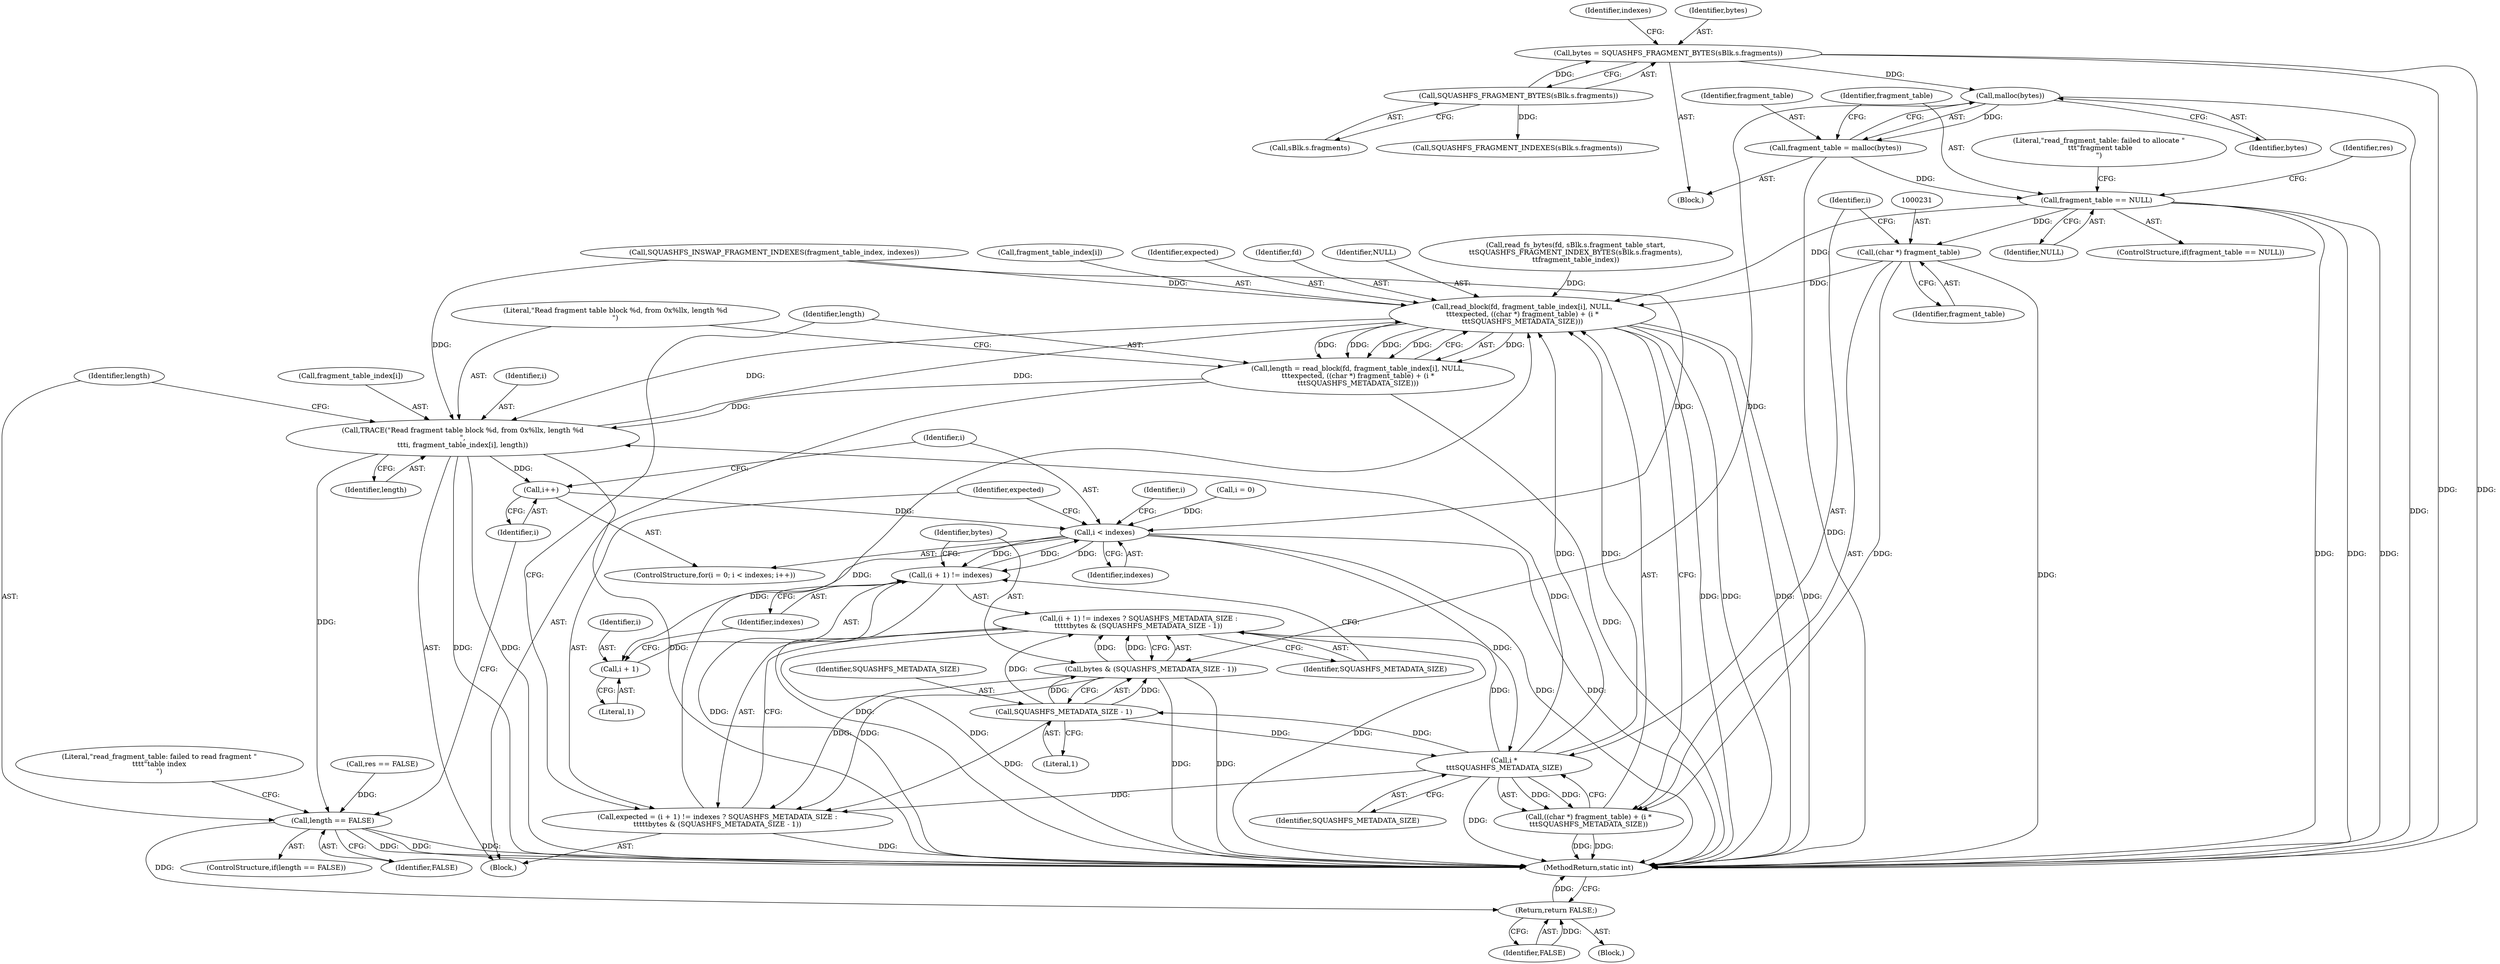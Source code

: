 digraph "1_squashfs-tools_f95864afe8833fe3ad782d714b41378e860977b1_2@API" {
"1000158" [label="(Call,malloc(bytes))"];
"1000106" [label="(Call,bytes = SQUASHFS_FRAGMENT_BYTES(sBlk.s.fragments))"];
"1000108" [label="(Call,SQUASHFS_FRAGMENT_BYTES(sBlk.s.fragments))"];
"1000156" [label="(Call,fragment_table = malloc(bytes))"];
"1000161" [label="(Call,fragment_table == NULL)"];
"1000222" [label="(Call,read_block(fd, fragment_table_index[i], NULL,\n\t\t\texpected, ((char *) fragment_table) + (i *\n\t\t\tSQUASHFS_METADATA_SIZE)))"];
"1000220" [label="(Call,length = read_block(fd, fragment_table_index[i], NULL,\n\t\t\texpected, ((char *) fragment_table) + (i *\n\t\t\tSQUASHFS_METADATA_SIZE)))"];
"1000236" [label="(Call,TRACE(\"Read fragment table block %d, from 0x%llx, length %d\n\",\n\t\t\ti, fragment_table_index[i], length))"];
"1000201" [label="(Call,i++)"];
"1000198" [label="(Call,i < indexes)"];
"1000208" [label="(Call,(i + 1) != indexes)"];
"1000209" [label="(Call,i + 1)"];
"1000233" [label="(Call,i *\n\t\t\tSQUASHFS_METADATA_SIZE)"];
"1000205" [label="(Call,expected = (i + 1) != indexes ? SQUASHFS_METADATA_SIZE :\n\t\t\t\t\tbytes & (SQUASHFS_METADATA_SIZE - 1))"];
"1000207" [label="(Call,(i + 1) != indexes ? SQUASHFS_METADATA_SIZE :\n\t\t\t\t\tbytes & (SQUASHFS_METADATA_SIZE - 1))"];
"1000216" [label="(Call,SQUASHFS_METADATA_SIZE - 1)"];
"1000214" [label="(Call,bytes & (SQUASHFS_METADATA_SIZE - 1))"];
"1000229" [label="(Call,((char *) fragment_table) + (i *\n\t\t\tSQUASHFS_METADATA_SIZE))"];
"1000244" [label="(Call,length == FALSE)"];
"1000250" [label="(Return,return FALSE;)"];
"1000230" [label="(Call,(char *) fragment_table)"];
"1000108" [label="(Call,SQUASHFS_FRAGMENT_BYTES(sBlk.s.fragments))"];
"1000116" [label="(Identifier,indexes)"];
"1000224" [label="(Call,fragment_table_index[i])"];
"1000242" [label="(Identifier,length)"];
"1000201" [label="(Call,i++)"];
"1000230" [label="(Call,(char *) fragment_table)"];
"1000200" [label="(Identifier,indexes)"];
"1000208" [label="(Call,(i + 1) != indexes)"];
"1000210" [label="(Identifier,i)"];
"1000249" [label="(Literal,\"read_fragment_table: failed to read fragment \"\n\t\t\t\t\"table index\n\")"];
"1000251" [label="(Identifier,FALSE)"];
"1000237" [label="(Literal,\"Read fragment table block %d, from 0x%llx, length %d\n\")"];
"1000163" [label="(Identifier,NULL)"];
"1000107" [label="(Identifier,bytes)"];
"1000228" [label="(Identifier,expected)"];
"1000218" [label="(Literal,1)"];
"1000102" [label="(Block,)"];
"1000222" [label="(Call,read_block(fd, fragment_table_index[i], NULL,\n\t\t\texpected, ((char *) fragment_table) + (i *\n\t\t\tSQUASHFS_METADATA_SIZE)))"];
"1000223" [label="(Identifier,fd)"];
"1000191" [label="(Call,SQUASHFS_INSWAP_FRAGMENT_INDEXES(fragment_table_index, indexes))"];
"1000244" [label="(Call,length == FALSE)"];
"1000159" [label="(Identifier,bytes)"];
"1000213" [label="(Identifier,SQUASHFS_METADATA_SIZE)"];
"1000232" [label="(Identifier,fragment_table)"];
"1000233" [label="(Call,i *\n\t\t\tSQUASHFS_METADATA_SIZE)"];
"1000227" [label="(Identifier,NULL)"];
"1000183" [label="(Call,res == FALSE)"];
"1000206" [label="(Identifier,expected)"];
"1000207" [label="(Call,(i + 1) != indexes ? SQUASHFS_METADATA_SIZE :\n\t\t\t\t\tbytes & (SQUASHFS_METADATA_SIZE - 1))"];
"1000106" [label="(Call,bytes = SQUASHFS_FRAGMENT_BYTES(sBlk.s.fragments))"];
"1000216" [label="(Call,SQUASHFS_METADATA_SIZE - 1)"];
"1000205" [label="(Call,expected = (i + 1) != indexes ? SQUASHFS_METADATA_SIZE :\n\t\t\t\t\tbytes & (SQUASHFS_METADATA_SIZE - 1))"];
"1000199" [label="(Identifier,i)"];
"1000202" [label="(Identifier,i)"];
"1000214" [label="(Call,bytes & (SQUASHFS_METADATA_SIZE - 1))"];
"1000158" [label="(Call,malloc(bytes))"];
"1000156" [label="(Call,fragment_table = malloc(bytes))"];
"1000162" [label="(Identifier,fragment_table)"];
"1000235" [label="(Identifier,SQUASHFS_METADATA_SIZE)"];
"1000165" [label="(Literal,\"read_fragment_table: failed to allocate \"\n \t\t\t\"fragment table\n\")"];
"1000229" [label="(Call,((char *) fragment_table) + (i *\n\t\t\tSQUASHFS_METADATA_SIZE))"];
"1000117" [label="(Call,SQUASHFS_FRAGMENT_INDEXES(sBlk.s.fragments))"];
"1000203" [label="(Block,)"];
"1000221" [label="(Identifier,length)"];
"1000209" [label="(Call,i + 1)"];
"1000243" [label="(ControlStructure,if(length == FALSE))"];
"1000109" [label="(Call,sBlk.s.fragments)"];
"1000167" [label="(Identifier,res)"];
"1000254" [label="(Identifier,i)"];
"1000278" [label="(MethodReturn,static int)"];
"1000215" [label="(Identifier,bytes)"];
"1000211" [label="(Literal,1)"];
"1000220" [label="(Call,length = read_block(fd, fragment_table_index[i], NULL,\n\t\t\texpected, ((char *) fragment_table) + (i *\n\t\t\tSQUASHFS_METADATA_SIZE)))"];
"1000238" [label="(Identifier,i)"];
"1000245" [label="(Identifier,length)"];
"1000246" [label="(Identifier,FALSE)"];
"1000212" [label="(Identifier,indexes)"];
"1000247" [label="(Block,)"];
"1000234" [label="(Identifier,i)"];
"1000168" [label="(Call,read_fs_bytes(fd, sBlk.s.fragment_table_start,\n\t\tSQUASHFS_FRAGMENT_INDEX_BYTES(sBlk.s.fragments),\n\t\tfragment_table_index))"];
"1000236" [label="(Call,TRACE(\"Read fragment table block %d, from 0x%llx, length %d\n\",\n\t\t\ti, fragment_table_index[i], length))"];
"1000157" [label="(Identifier,fragment_table)"];
"1000195" [label="(Call,i = 0)"];
"1000194" [label="(ControlStructure,for(i = 0; i < indexes; i++))"];
"1000198" [label="(Call,i < indexes)"];
"1000217" [label="(Identifier,SQUASHFS_METADATA_SIZE)"];
"1000239" [label="(Call,fragment_table_index[i])"];
"1000161" [label="(Call,fragment_table == NULL)"];
"1000250" [label="(Return,return FALSE;)"];
"1000160" [label="(ControlStructure,if(fragment_table == NULL))"];
"1000158" -> "1000156"  [label="AST: "];
"1000158" -> "1000159"  [label="CFG: "];
"1000159" -> "1000158"  [label="AST: "];
"1000156" -> "1000158"  [label="CFG: "];
"1000158" -> "1000278"  [label="DDG: "];
"1000158" -> "1000156"  [label="DDG: "];
"1000106" -> "1000158"  [label="DDG: "];
"1000158" -> "1000214"  [label="DDG: "];
"1000106" -> "1000102"  [label="AST: "];
"1000106" -> "1000108"  [label="CFG: "];
"1000107" -> "1000106"  [label="AST: "];
"1000108" -> "1000106"  [label="AST: "];
"1000116" -> "1000106"  [label="CFG: "];
"1000106" -> "1000278"  [label="DDG: "];
"1000106" -> "1000278"  [label="DDG: "];
"1000108" -> "1000106"  [label="DDG: "];
"1000108" -> "1000109"  [label="CFG: "];
"1000109" -> "1000108"  [label="AST: "];
"1000108" -> "1000117"  [label="DDG: "];
"1000156" -> "1000102"  [label="AST: "];
"1000157" -> "1000156"  [label="AST: "];
"1000162" -> "1000156"  [label="CFG: "];
"1000156" -> "1000278"  [label="DDG: "];
"1000156" -> "1000161"  [label="DDG: "];
"1000161" -> "1000160"  [label="AST: "];
"1000161" -> "1000163"  [label="CFG: "];
"1000162" -> "1000161"  [label="AST: "];
"1000163" -> "1000161"  [label="AST: "];
"1000165" -> "1000161"  [label="CFG: "];
"1000167" -> "1000161"  [label="CFG: "];
"1000161" -> "1000278"  [label="DDG: "];
"1000161" -> "1000278"  [label="DDG: "];
"1000161" -> "1000278"  [label="DDG: "];
"1000161" -> "1000222"  [label="DDG: "];
"1000161" -> "1000230"  [label="DDG: "];
"1000222" -> "1000220"  [label="AST: "];
"1000222" -> "1000229"  [label="CFG: "];
"1000223" -> "1000222"  [label="AST: "];
"1000224" -> "1000222"  [label="AST: "];
"1000227" -> "1000222"  [label="AST: "];
"1000228" -> "1000222"  [label="AST: "];
"1000229" -> "1000222"  [label="AST: "];
"1000220" -> "1000222"  [label="CFG: "];
"1000222" -> "1000278"  [label="DDG: "];
"1000222" -> "1000278"  [label="DDG: "];
"1000222" -> "1000278"  [label="DDG: "];
"1000222" -> "1000278"  [label="DDG: "];
"1000222" -> "1000220"  [label="DDG: "];
"1000222" -> "1000220"  [label="DDG: "];
"1000222" -> "1000220"  [label="DDG: "];
"1000222" -> "1000220"  [label="DDG: "];
"1000222" -> "1000220"  [label="DDG: "];
"1000168" -> "1000222"  [label="DDG: "];
"1000236" -> "1000222"  [label="DDG: "];
"1000191" -> "1000222"  [label="DDG: "];
"1000205" -> "1000222"  [label="DDG: "];
"1000230" -> "1000222"  [label="DDG: "];
"1000233" -> "1000222"  [label="DDG: "];
"1000233" -> "1000222"  [label="DDG: "];
"1000222" -> "1000236"  [label="DDG: "];
"1000220" -> "1000203"  [label="AST: "];
"1000221" -> "1000220"  [label="AST: "];
"1000237" -> "1000220"  [label="CFG: "];
"1000220" -> "1000278"  [label="DDG: "];
"1000220" -> "1000236"  [label="DDG: "];
"1000236" -> "1000203"  [label="AST: "];
"1000236" -> "1000242"  [label="CFG: "];
"1000237" -> "1000236"  [label="AST: "];
"1000238" -> "1000236"  [label="AST: "];
"1000239" -> "1000236"  [label="AST: "];
"1000242" -> "1000236"  [label="AST: "];
"1000245" -> "1000236"  [label="CFG: "];
"1000236" -> "1000278"  [label="DDG: "];
"1000236" -> "1000278"  [label="DDG: "];
"1000236" -> "1000278"  [label="DDG: "];
"1000236" -> "1000201"  [label="DDG: "];
"1000233" -> "1000236"  [label="DDG: "];
"1000191" -> "1000236"  [label="DDG: "];
"1000236" -> "1000244"  [label="DDG: "];
"1000201" -> "1000194"  [label="AST: "];
"1000201" -> "1000202"  [label="CFG: "];
"1000202" -> "1000201"  [label="AST: "];
"1000199" -> "1000201"  [label="CFG: "];
"1000201" -> "1000198"  [label="DDG: "];
"1000198" -> "1000194"  [label="AST: "];
"1000198" -> "1000200"  [label="CFG: "];
"1000199" -> "1000198"  [label="AST: "];
"1000200" -> "1000198"  [label="AST: "];
"1000206" -> "1000198"  [label="CFG: "];
"1000254" -> "1000198"  [label="CFG: "];
"1000198" -> "1000278"  [label="DDG: "];
"1000198" -> "1000278"  [label="DDG: "];
"1000195" -> "1000198"  [label="DDG: "];
"1000208" -> "1000198"  [label="DDG: "];
"1000191" -> "1000198"  [label="DDG: "];
"1000198" -> "1000208"  [label="DDG: "];
"1000198" -> "1000208"  [label="DDG: "];
"1000198" -> "1000209"  [label="DDG: "];
"1000198" -> "1000233"  [label="DDG: "];
"1000208" -> "1000207"  [label="AST: "];
"1000208" -> "1000212"  [label="CFG: "];
"1000209" -> "1000208"  [label="AST: "];
"1000212" -> "1000208"  [label="AST: "];
"1000213" -> "1000208"  [label="CFG: "];
"1000215" -> "1000208"  [label="CFG: "];
"1000208" -> "1000278"  [label="DDG: "];
"1000208" -> "1000278"  [label="DDG: "];
"1000209" -> "1000211"  [label="CFG: "];
"1000210" -> "1000209"  [label="AST: "];
"1000211" -> "1000209"  [label="AST: "];
"1000212" -> "1000209"  [label="CFG: "];
"1000233" -> "1000229"  [label="AST: "];
"1000233" -> "1000235"  [label="CFG: "];
"1000234" -> "1000233"  [label="AST: "];
"1000235" -> "1000233"  [label="AST: "];
"1000229" -> "1000233"  [label="CFG: "];
"1000233" -> "1000278"  [label="DDG: "];
"1000233" -> "1000205"  [label="DDG: "];
"1000233" -> "1000207"  [label="DDG: "];
"1000233" -> "1000216"  [label="DDG: "];
"1000233" -> "1000229"  [label="DDG: "];
"1000233" -> "1000229"  [label="DDG: "];
"1000216" -> "1000233"  [label="DDG: "];
"1000205" -> "1000203"  [label="AST: "];
"1000205" -> "1000207"  [label="CFG: "];
"1000206" -> "1000205"  [label="AST: "];
"1000207" -> "1000205"  [label="AST: "];
"1000221" -> "1000205"  [label="CFG: "];
"1000205" -> "1000278"  [label="DDG: "];
"1000216" -> "1000205"  [label="DDG: "];
"1000214" -> "1000205"  [label="DDG: "];
"1000214" -> "1000205"  [label="DDG: "];
"1000207" -> "1000213"  [label="CFG: "];
"1000207" -> "1000214"  [label="CFG: "];
"1000213" -> "1000207"  [label="AST: "];
"1000214" -> "1000207"  [label="AST: "];
"1000207" -> "1000278"  [label="DDG: "];
"1000207" -> "1000278"  [label="DDG: "];
"1000216" -> "1000207"  [label="DDG: "];
"1000214" -> "1000207"  [label="DDG: "];
"1000214" -> "1000207"  [label="DDG: "];
"1000216" -> "1000214"  [label="AST: "];
"1000216" -> "1000218"  [label="CFG: "];
"1000217" -> "1000216"  [label="AST: "];
"1000218" -> "1000216"  [label="AST: "];
"1000214" -> "1000216"  [label="CFG: "];
"1000216" -> "1000214"  [label="DDG: "];
"1000216" -> "1000214"  [label="DDG: "];
"1000215" -> "1000214"  [label="AST: "];
"1000214" -> "1000278"  [label="DDG: "];
"1000214" -> "1000278"  [label="DDG: "];
"1000230" -> "1000229"  [label="AST: "];
"1000229" -> "1000278"  [label="DDG: "];
"1000229" -> "1000278"  [label="DDG: "];
"1000230" -> "1000229"  [label="DDG: "];
"1000244" -> "1000243"  [label="AST: "];
"1000244" -> "1000246"  [label="CFG: "];
"1000245" -> "1000244"  [label="AST: "];
"1000246" -> "1000244"  [label="AST: "];
"1000249" -> "1000244"  [label="CFG: "];
"1000202" -> "1000244"  [label="CFG: "];
"1000244" -> "1000278"  [label="DDG: "];
"1000244" -> "1000278"  [label="DDG: "];
"1000244" -> "1000278"  [label="DDG: "];
"1000183" -> "1000244"  [label="DDG: "];
"1000244" -> "1000250"  [label="DDG: "];
"1000250" -> "1000247"  [label="AST: "];
"1000250" -> "1000251"  [label="CFG: "];
"1000251" -> "1000250"  [label="AST: "];
"1000278" -> "1000250"  [label="CFG: "];
"1000250" -> "1000278"  [label="DDG: "];
"1000251" -> "1000250"  [label="DDG: "];
"1000230" -> "1000232"  [label="CFG: "];
"1000231" -> "1000230"  [label="AST: "];
"1000232" -> "1000230"  [label="AST: "];
"1000234" -> "1000230"  [label="CFG: "];
"1000230" -> "1000278"  [label="DDG: "];
}
